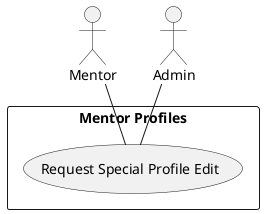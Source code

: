 @startuml Request Special Profile Edit
actor :Mentor:
actor :Admin:
rectangle "Mentor Profiles" {
  (Request Special Profile Edit) as req
}
Mentor -- req
Admin -- req
@enduml

# Participating Actors

- Mentor
- Admin

# Preconditions

- Mentor is authenticated
- Admin is authenticated

# Flow of Events

1. Mentor requests a special profile edit
2. Admin receives the request
3. Admin approves
4. system applies the special profile edit
5. system notifies the Mentor of the approval

# Alternative Flow of Events


3a. Admin rejects the request
4a. system notifies the Mentor of the rejection
